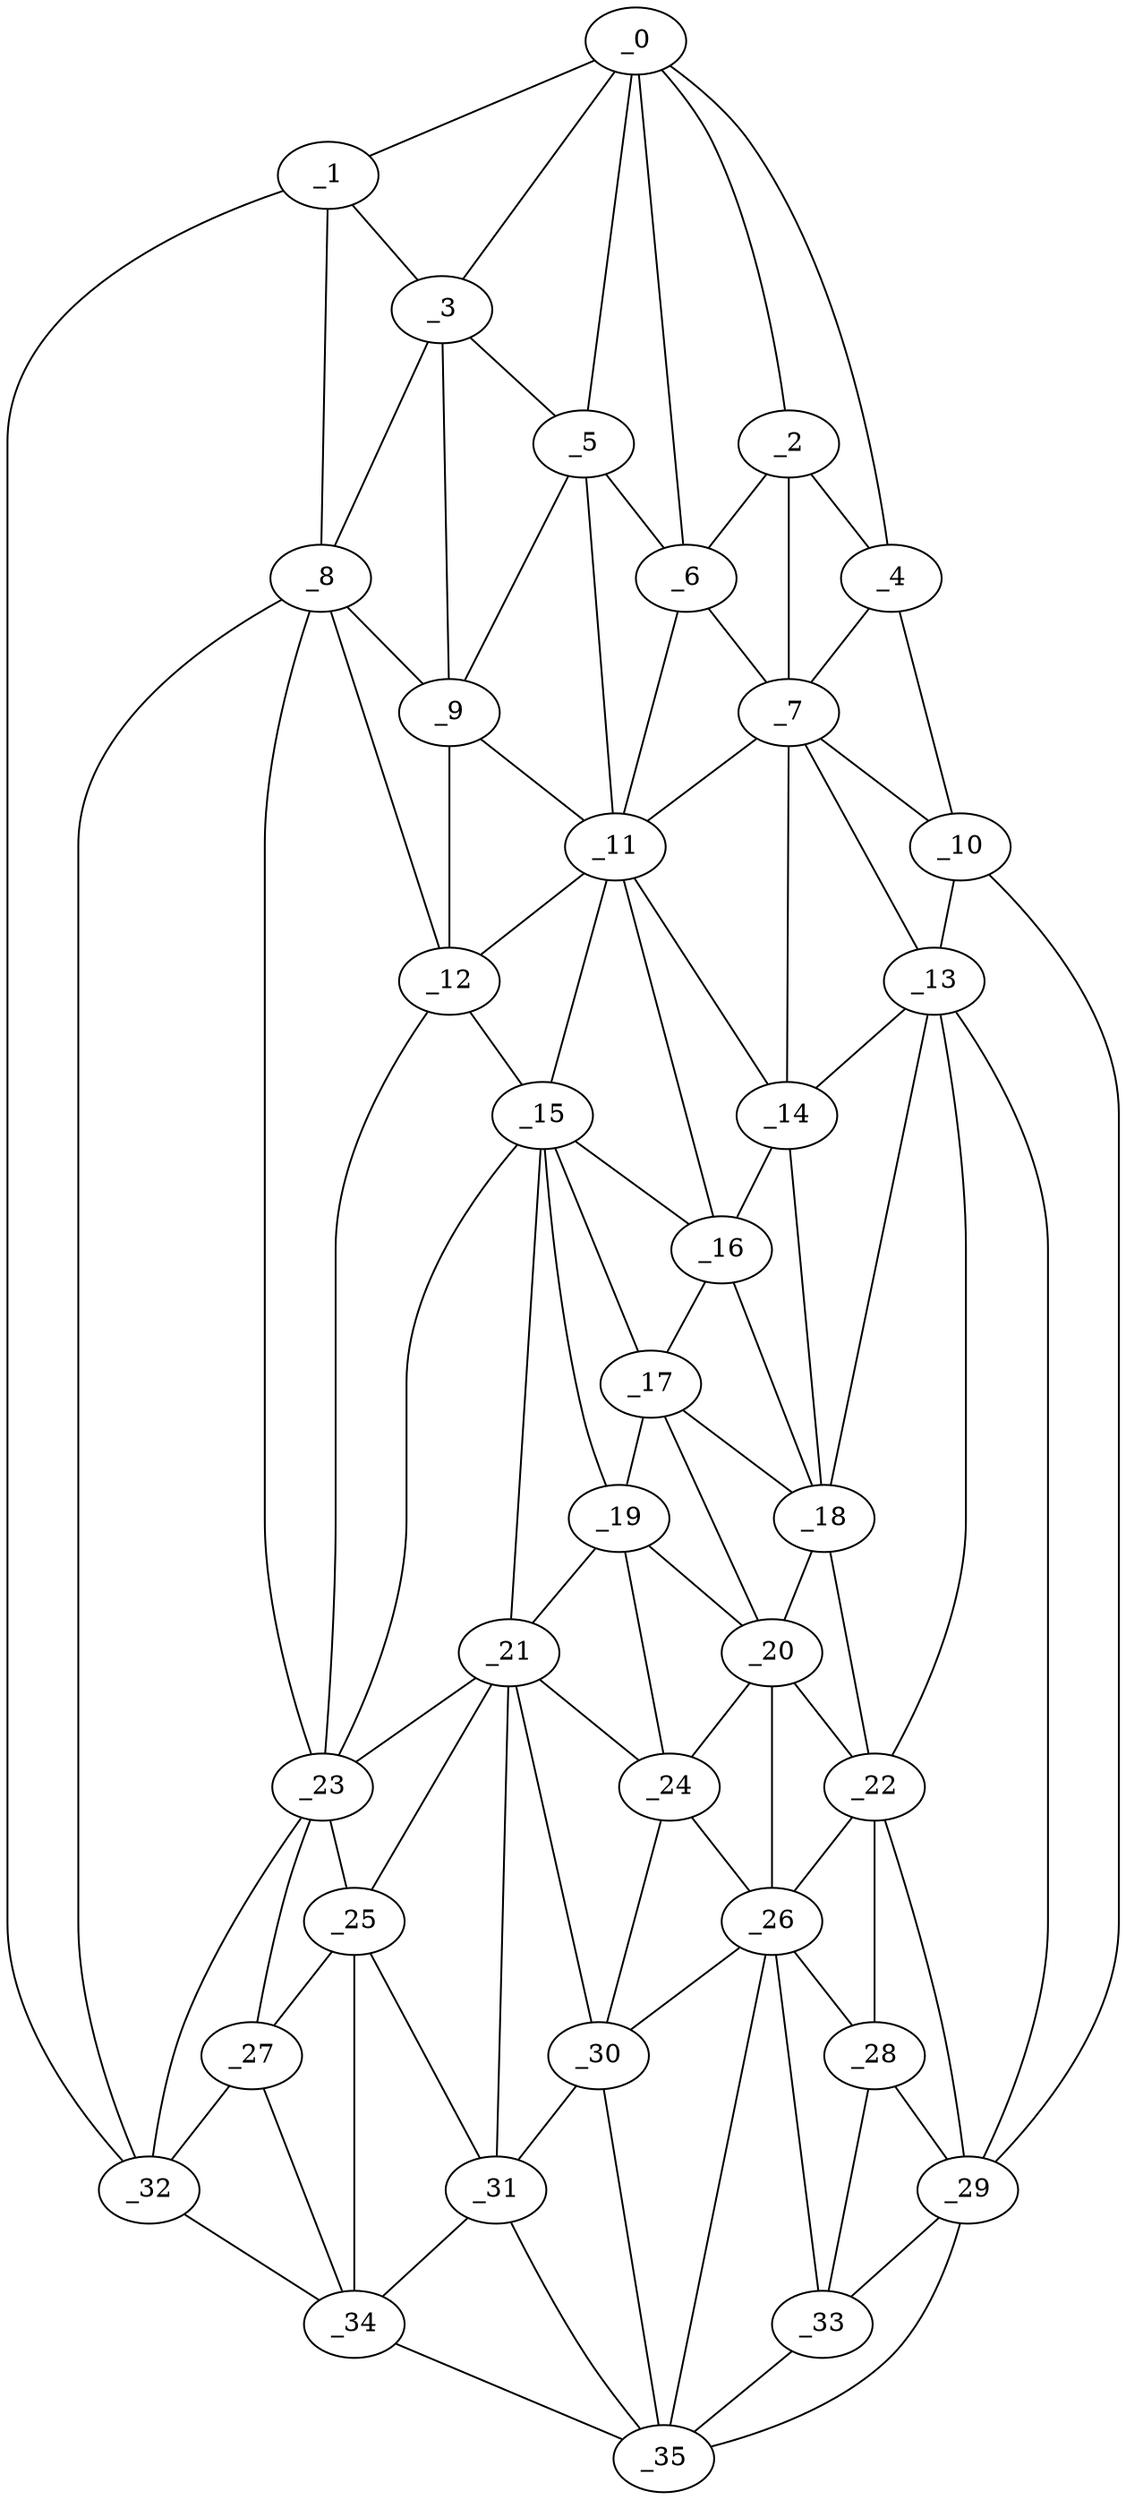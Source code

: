 graph "obj58__135.gxl" {
	_0	 [x=20,
		y=66];
	_1	 [x=26,
		y=86];
	_0 -- _1	 [valence=1];
	_2	 [x=27,
		y=39];
	_0 -- _2	 [valence=2];
	_3	 [x=27,
		y=76];
	_0 -- _3	 [valence=1];
	_4	 [x=28,
		y=11];
	_0 -- _4	 [valence=1];
	_5	 [x=33,
		y=70];
	_0 -- _5	 [valence=2];
	_6	 [x=35,
		y=44];
	_0 -- _6	 [valence=2];
	_1 -- _3	 [valence=2];
	_8	 [x=39,
		y=87];
	_1 -- _8	 [valence=2];
	_32	 [x=105,
		y=100];
	_1 -- _32	 [valence=1];
	_2 -- _4	 [valence=1];
	_2 -- _6	 [valence=2];
	_7	 [x=36,
		y=26];
	_2 -- _7	 [valence=1];
	_3 -- _5	 [valence=1];
	_3 -- _8	 [valence=1];
	_9	 [x=43,
		y=78];
	_3 -- _9	 [valence=2];
	_4 -- _7	 [valence=2];
	_10	 [x=50,
		y=7];
	_4 -- _10	 [valence=1];
	_5 -- _6	 [valence=2];
	_5 -- _9	 [valence=2];
	_11	 [x=52,
		y=47];
	_5 -- _11	 [valence=2];
	_6 -- _7	 [valence=1];
	_6 -- _11	 [valence=2];
	_7 -- _10	 [valence=1];
	_7 -- _11	 [valence=2];
	_13	 [x=60,
		y=14];
	_7 -- _13	 [valence=2];
	_14	 [x=66,
		y=37];
	_7 -- _14	 [valence=2];
	_8 -- _9	 [valence=1];
	_12	 [x=57,
		y=76];
	_8 -- _12	 [valence=2];
	_23	 [x=95,
		y=94];
	_8 -- _23	 [valence=2];
	_8 -- _32	 [valence=2];
	_9 -- _11	 [valence=2];
	_9 -- _12	 [valence=2];
	_10 -- _13	 [valence=2];
	_29	 [x=104,
		y=14];
	_10 -- _29	 [valence=1];
	_11 -- _12	 [valence=2];
	_11 -- _14	 [valence=2];
	_15	 [x=67,
		y=72];
	_11 -- _15	 [valence=2];
	_16	 [x=68,
		y=46];
	_11 -- _16	 [valence=2];
	_12 -- _15	 [valence=1];
	_12 -- _23	 [valence=2];
	_13 -- _14	 [valence=1];
	_18	 [x=74,
		y=39];
	_13 -- _18	 [valence=2];
	_22	 [x=95,
		y=28];
	_13 -- _22	 [valence=1];
	_13 -- _29	 [valence=2];
	_14 -- _16	 [valence=2];
	_14 -- _18	 [valence=2];
	_15 -- _16	 [valence=1];
	_17	 [x=73,
		y=47];
	_15 -- _17	 [valence=2];
	_19	 [x=79,
		y=66];
	_15 -- _19	 [valence=1];
	_21	 [x=90,
		y=75];
	_15 -- _21	 [valence=2];
	_15 -- _23	 [valence=2];
	_16 -- _17	 [valence=2];
	_16 -- _18	 [valence=2];
	_17 -- _18	 [valence=2];
	_17 -- _19	 [valence=2];
	_20	 [x=90,
		y=46];
	_17 -- _20	 [valence=1];
	_18 -- _20	 [valence=1];
	_18 -- _22	 [valence=1];
	_19 -- _20	 [valence=2];
	_19 -- _21	 [valence=2];
	_24	 [x=96,
		y=64];
	_19 -- _24	 [valence=2];
	_20 -- _22	 [valence=1];
	_20 -- _24	 [valence=1];
	_26	 [x=98,
		y=42];
	_20 -- _26	 [valence=2];
	_21 -- _23	 [valence=1];
	_21 -- _24	 [valence=2];
	_25	 [x=97,
		y=82];
	_21 -- _25	 [valence=2];
	_30	 [x=104,
		y=67];
	_21 -- _30	 [valence=2];
	_31	 [x=104,
		y=78];
	_21 -- _31	 [valence=2];
	_22 -- _26	 [valence=2];
	_28	 [x=103,
		y=37];
	_22 -- _28	 [valence=1];
	_22 -- _29	 [valence=2];
	_23 -- _25	 [valence=2];
	_27	 [x=101,
		y=95];
	_23 -- _27	 [valence=1];
	_23 -- _32	 [valence=1];
	_24 -- _26	 [valence=2];
	_24 -- _30	 [valence=2];
	_25 -- _27	 [valence=2];
	_25 -- _31	 [valence=1];
	_34	 [x=112,
		y=88];
	_25 -- _34	 [valence=2];
	_26 -- _28	 [valence=2];
	_26 -- _30	 [valence=2];
	_33	 [x=108,
		y=40];
	_26 -- _33	 [valence=1];
	_35	 [x=113,
		y=64];
	_26 -- _35	 [valence=2];
	_27 -- _32	 [valence=2];
	_27 -- _34	 [valence=1];
	_28 -- _29	 [valence=1];
	_28 -- _33	 [valence=2];
	_29 -- _33	 [valence=2];
	_29 -- _35	 [valence=1];
	_30 -- _31	 [valence=2];
	_30 -- _35	 [valence=1];
	_31 -- _34	 [valence=2];
	_31 -- _35	 [valence=2];
	_32 -- _34	 [valence=1];
	_33 -- _35	 [valence=1];
	_34 -- _35	 [valence=1];
}
